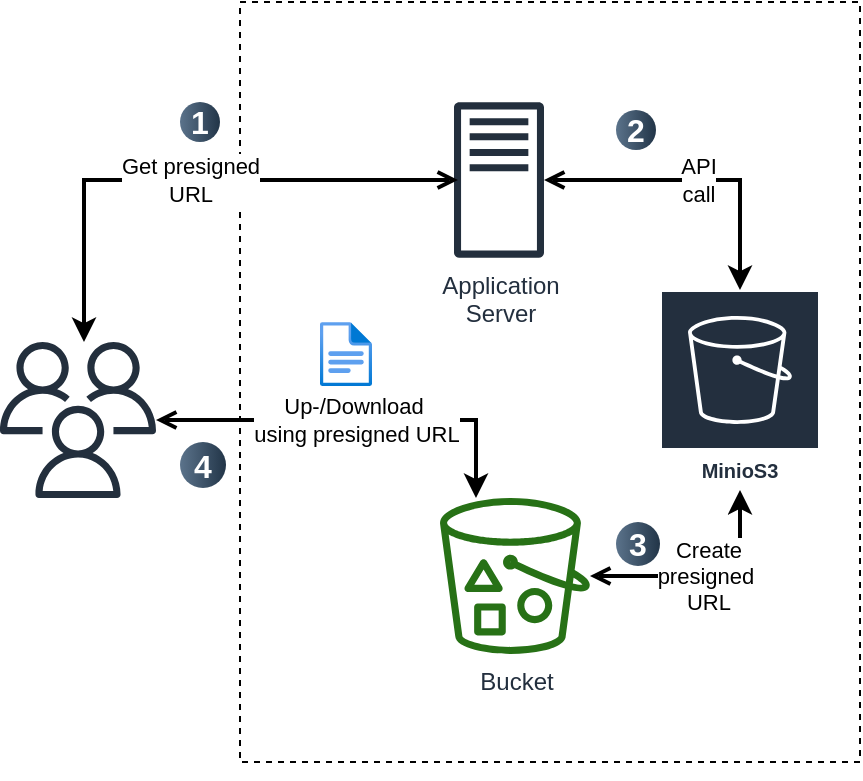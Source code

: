<mxfile>
    <diagram id="Ht1M8jgEwFfnCIfOTk4-" name="Page-1">
        <mxGraphModel dx="894" dy="625" grid="1" gridSize="10" guides="1" tooltips="1" connect="1" arrows="1" fold="1" page="1" pageScale="1" pageWidth="1169" pageHeight="827" math="0" shadow="0">
            <root>
                <mxCell id="0"/>
                <mxCell id="1" parent="0"/>
                <mxCell id="UEzPUAAOIrF-is8g5C7q-107" value="" style="rounded=0;whiteSpace=wrap;html=1;labelBackgroundColor=none;fillColor=none;dashed=1;container=1;pointerEvents=0;collapsible=0;recursiveResize=0;" parent="1" vertex="1">
                    <mxGeometry x="140" width="310" height="380" as="geometry"/>
                </mxCell>
                <mxCell id="UEzPUAAOIrF-is8g5C7q-77" value="Bucket" style="outlineConnect=0;fontColor=#232F3E;gradientColor=none;fillColor=#277116;strokeColor=none;dashed=0;verticalLabelPosition=bottom;verticalAlign=top;align=center;html=1;fontSize=12;fontStyle=0;aspect=fixed;pointerEvents=1;shape=mxgraph.aws4.bucket_with_objects;labelBackgroundColor=#ffffff;" parent="UEzPUAAOIrF-is8g5C7q-107" vertex="1">
                    <mxGeometry x="100.0" y="248" width="75" height="78" as="geometry"/>
                </mxCell>
                <mxCell id="si6G0FfqEptFClFJuE-w-3" value="Application&lt;br&gt;Server" style="sketch=0;outlineConnect=0;fontColor=#232F3E;gradientColor=none;fillColor=#232F3D;strokeColor=none;dashed=0;verticalLabelPosition=bottom;verticalAlign=top;align=center;html=1;fontSize=12;fontStyle=0;aspect=fixed;pointerEvents=1;shape=mxgraph.aws4.traditional_server;labelBackgroundColor=#FFFFFF;" parent="UEzPUAAOIrF-is8g5C7q-107" vertex="1">
                    <mxGeometry x="107" y="50" width="45" height="78" as="geometry"/>
                </mxCell>
                <mxCell id="si6G0FfqEptFClFJuE-w-7" value="MinioS3" style="sketch=0;outlineConnect=0;fontColor=#232F3E;gradientColor=none;strokeColor=#ffffff;fillColor=#232F3E;dashed=0;verticalLabelPosition=middle;verticalAlign=bottom;align=center;html=1;whiteSpace=wrap;fontSize=10;fontStyle=1;spacing=3;shape=mxgraph.aws4.productIcon;prIcon=mxgraph.aws4.s3;" parent="UEzPUAAOIrF-is8g5C7q-107" vertex="1">
                    <mxGeometry x="210" y="144" width="80" height="100" as="geometry"/>
                </mxCell>
                <mxCell id="si6G0FfqEptFClFJuE-w-8" value="" style="image;aspect=fixed;html=1;points=[];align=center;fontSize=12;image=img/lib/azure2/general/File.svg;" parent="UEzPUAAOIrF-is8g5C7q-107" vertex="1">
                    <mxGeometry x="40" y="160" width="26" height="32.04" as="geometry"/>
                </mxCell>
                <mxCell id="si6G0FfqEptFClFJuE-w-9" value="Create&lt;br&gt;presigned&amp;nbsp;&lt;br&gt;URL" style="edgeStyle=orthogonalEdgeStyle;rounded=0;orthogonalLoop=1;jettySize=auto;html=1;endArrow=open;endFill=0;strokeWidth=2;startArrow=classic;startFill=1;" parent="UEzPUAAOIrF-is8g5C7q-107" source="si6G0FfqEptFClFJuE-w-7" target="UEzPUAAOIrF-is8g5C7q-77" edge="1">
                    <mxGeometry relative="1" as="geometry">
                        <mxPoint x="148" y="258" as="sourcePoint"/>
                        <mxPoint x="-12" y="219" as="targetPoint"/>
                        <Array as="points">
                            <mxPoint x="250" y="287"/>
                        </Array>
                    </mxGeometry>
                </mxCell>
                <mxCell id="si6G0FfqEptFClFJuE-w-10" value="API &lt;br&gt;call" style="edgeStyle=orthogonalEdgeStyle;rounded=0;orthogonalLoop=1;jettySize=auto;html=1;endArrow=open;endFill=0;strokeWidth=2;startArrow=classic;startFill=1;" parent="UEzPUAAOIrF-is8g5C7q-107" source="si6G0FfqEptFClFJuE-w-7" target="si6G0FfqEptFClFJuE-w-3" edge="1">
                    <mxGeometry relative="1" as="geometry">
                        <mxPoint x="260" y="258" as="sourcePoint"/>
                        <mxPoint x="185" y="297" as="targetPoint"/>
                        <Array as="points">
                            <mxPoint x="250" y="89"/>
                        </Array>
                    </mxGeometry>
                </mxCell>
                <mxCell id="si6G0FfqEptFClFJuE-w-15" value="2" style="ellipse;whiteSpace=wrap;html=1;aspect=fixed;rotation=0;gradientColor=#223548;strokeColor=none;gradientDirection=east;fillColor=#5b738b;rounded=0;pointerEvents=0;fontFamily=Helvetica;fontSize=16;fontColor=#FFFFFF;spacingTop=4;spacingBottom=4;spacingLeft=4;spacingRight=4;points=[];fontStyle=1" parent="UEzPUAAOIrF-is8g5C7q-107" vertex="1">
                    <mxGeometry x="188" y="54" width="20" height="20" as="geometry"/>
                </mxCell>
                <mxCell id="si6G0FfqEptFClFJuE-w-17" value="3" style="ellipse;whiteSpace=wrap;html=1;aspect=fixed;rotation=0;gradientColor=#223548;strokeColor=none;gradientDirection=east;fillColor=#5b738b;rounded=0;pointerEvents=0;fontFamily=Helvetica;fontSize=16;fontColor=#FFFFFF;spacingTop=4;spacingBottom=4;spacingLeft=4;spacingRight=4;points=[];fontStyle=1" parent="UEzPUAAOIrF-is8g5C7q-107" vertex="1">
                    <mxGeometry x="188" y="260" width="22" height="22" as="geometry"/>
                </mxCell>
                <mxCell id="UEzPUAAOIrF-is8g5C7q-106" value="Up-/Download&amp;nbsp;&lt;br&gt;using presigned URL" style="edgeStyle=orthogonalEdgeStyle;rounded=0;orthogonalLoop=1;jettySize=auto;html=1;endArrow=open;endFill=0;strokeWidth=2;startArrow=classic;startFill=1;" parent="1" source="UEzPUAAOIrF-is8g5C7q-77" target="si6G0FfqEptFClFJuE-w-2" edge="1">
                    <mxGeometry relative="1" as="geometry">
                        <mxPoint x="320" y="560" as="targetPoint"/>
                        <Array as="points">
                            <mxPoint x="258" y="209"/>
                        </Array>
                    </mxGeometry>
                </mxCell>
                <mxCell id="si6G0FfqEptFClFJuE-w-2" value="" style="sketch=0;outlineConnect=0;fontColor=#232F3E;gradientColor=none;fillColor=#232F3D;strokeColor=none;dashed=0;verticalLabelPosition=bottom;verticalAlign=top;align=center;html=1;fontSize=12;fontStyle=0;aspect=fixed;pointerEvents=1;shape=mxgraph.aws4.users;" parent="1" vertex="1">
                    <mxGeometry x="20" y="170" width="78" height="78" as="geometry"/>
                </mxCell>
                <mxCell id="si6G0FfqEptFClFJuE-w-6" value="Get presigned &lt;br&gt;URL" style="edgeStyle=orthogonalEdgeStyle;rounded=0;orthogonalLoop=1;jettySize=auto;html=1;endArrow=open;endFill=0;strokeWidth=2;startArrow=classic;startFill=1;" parent="1" edge="1">
                    <mxGeometry relative="1" as="geometry">
                        <mxPoint x="62" y="170" as="sourcePoint"/>
                        <mxPoint x="249" y="89" as="targetPoint"/>
                        <Array as="points">
                            <mxPoint x="62" y="89"/>
                        </Array>
                    </mxGeometry>
                </mxCell>
                <mxCell id="si6G0FfqEptFClFJuE-w-11" style="edgeStyle=orthogonalEdgeStyle;rounded=0;orthogonalLoop=1;jettySize=auto;html=1;exitX=0.5;exitY=1;exitDx=0;exitDy=0;" parent="1" source="UEzPUAAOIrF-is8g5C7q-107" target="UEzPUAAOIrF-is8g5C7q-107" edge="1">
                    <mxGeometry relative="1" as="geometry"/>
                </mxCell>
                <mxCell id="si6G0FfqEptFClFJuE-w-13" value="1" style="ellipse;whiteSpace=wrap;html=1;aspect=fixed;rotation=0;gradientColor=#223548;strokeColor=none;gradientDirection=east;fillColor=#5b738b;rounded=0;pointerEvents=0;fontFamily=Helvetica;fontSize=16;fontColor=#FFFFFF;spacingTop=4;spacingBottom=4;spacingLeft=4;spacingRight=4;points=[];fontStyle=1" parent="1" vertex="1">
                    <mxGeometry x="110" y="50" width="20" height="20" as="geometry"/>
                </mxCell>
                <mxCell id="si6G0FfqEptFClFJuE-w-18" value="4" style="ellipse;whiteSpace=wrap;html=1;aspect=fixed;rotation=0;gradientColor=#223548;strokeColor=none;gradientDirection=east;fillColor=#5b738b;rounded=0;pointerEvents=0;fontFamily=Helvetica;fontSize=16;fontColor=#FFFFFF;spacingTop=4;spacingBottom=4;spacingLeft=4;spacingRight=4;points=[];fontStyle=1" parent="1" vertex="1">
                    <mxGeometry x="110" y="220" width="23" height="23" as="geometry"/>
                </mxCell>
                <mxCell id="si6G0FfqEptFClFJuE-w-19" style="edgeStyle=orthogonalEdgeStyle;rounded=0;orthogonalLoop=1;jettySize=auto;html=1;exitX=0.5;exitY=1;exitDx=0;exitDy=0;" parent="1" source="UEzPUAAOIrF-is8g5C7q-107" target="UEzPUAAOIrF-is8g5C7q-107" edge="1">
                    <mxGeometry relative="1" as="geometry"/>
                </mxCell>
            </root>
        </mxGraphModel>
    </diagram>
</mxfile>